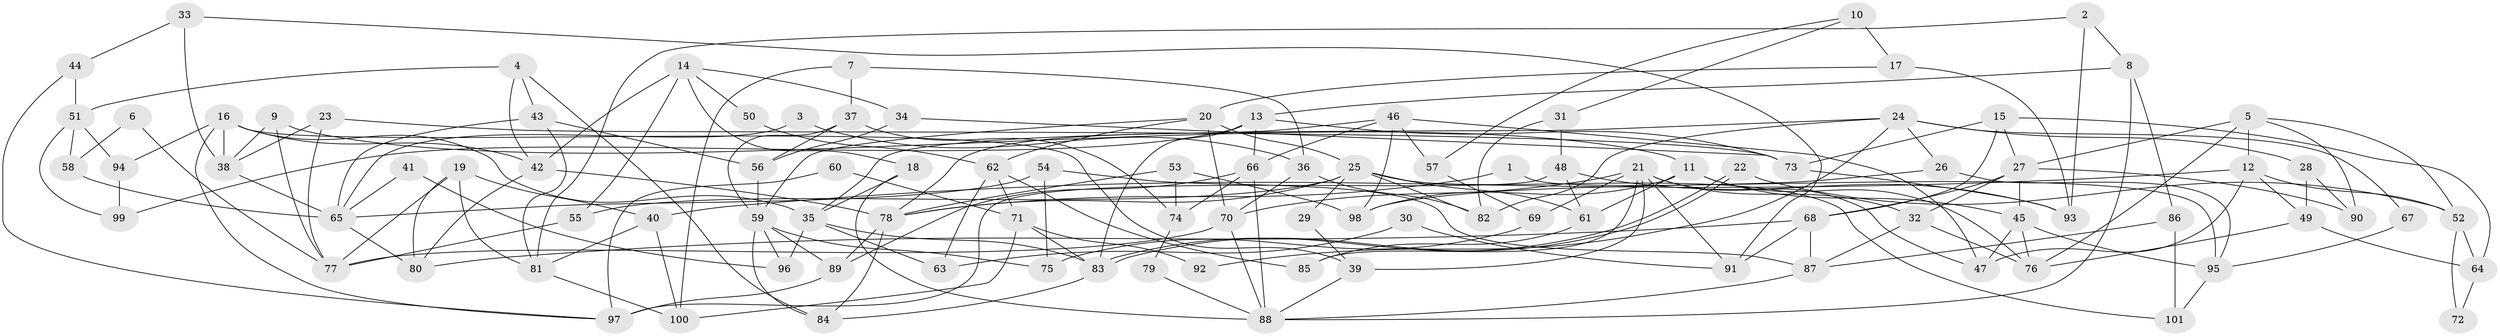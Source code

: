 // coarse degree distribution, {6: 0.13725490196078433, 7: 0.09803921568627451, 4: 0.21568627450980393, 9: 0.11764705882352941, 3: 0.17647058823529413, 5: 0.1568627450980392, 2: 0.058823529411764705, 8: 0.0392156862745098}
// Generated by graph-tools (version 1.1) at 2025/37/03/04/25 23:37:00]
// undirected, 101 vertices, 202 edges
graph export_dot {
  node [color=gray90,style=filled];
  1;
  2;
  3;
  4;
  5;
  6;
  7;
  8;
  9;
  10;
  11;
  12;
  13;
  14;
  15;
  16;
  17;
  18;
  19;
  20;
  21;
  22;
  23;
  24;
  25;
  26;
  27;
  28;
  29;
  30;
  31;
  32;
  33;
  34;
  35;
  36;
  37;
  38;
  39;
  40;
  41;
  42;
  43;
  44;
  45;
  46;
  47;
  48;
  49;
  50;
  51;
  52;
  53;
  54;
  55;
  56;
  57;
  58;
  59;
  60;
  61;
  62;
  63;
  64;
  65;
  66;
  67;
  68;
  69;
  70;
  71;
  72;
  73;
  74;
  75;
  76;
  77;
  78;
  79;
  80;
  81;
  82;
  83;
  84;
  85;
  86;
  87;
  88;
  89;
  90;
  91;
  92;
  93;
  94;
  95;
  96;
  97;
  98;
  99;
  100;
  101;
  1 -- 78;
  1 -- 95;
  2 -- 81;
  2 -- 93;
  2 -- 8;
  3 -- 36;
  3 -- 65;
  4 -- 84;
  4 -- 42;
  4 -- 43;
  4 -- 51;
  5 -- 27;
  5 -- 12;
  5 -- 52;
  5 -- 76;
  5 -- 90;
  6 -- 58;
  6 -- 77;
  7 -- 100;
  7 -- 36;
  7 -- 37;
  8 -- 88;
  8 -- 13;
  8 -- 86;
  9 -- 38;
  9 -- 77;
  9 -- 11;
  10 -- 57;
  10 -- 31;
  10 -- 17;
  11 -- 76;
  11 -- 45;
  11 -- 61;
  11 -- 98;
  12 -- 40;
  12 -- 47;
  12 -- 49;
  12 -- 52;
  13 -- 66;
  13 -- 73;
  13 -- 83;
  13 -- 99;
  14 -- 34;
  14 -- 18;
  14 -- 42;
  14 -- 50;
  14 -- 55;
  15 -- 73;
  15 -- 64;
  15 -- 27;
  15 -- 68;
  16 -- 42;
  16 -- 39;
  16 -- 35;
  16 -- 38;
  16 -- 94;
  16 -- 97;
  17 -- 93;
  17 -- 20;
  18 -- 88;
  18 -- 35;
  19 -- 80;
  19 -- 77;
  19 -- 40;
  19 -- 81;
  20 -- 25;
  20 -- 59;
  20 -- 62;
  20 -- 70;
  21 -- 32;
  21 -- 85;
  21 -- 39;
  21 -- 47;
  21 -- 69;
  21 -- 70;
  21 -- 91;
  22 -- 83;
  22 -- 83;
  22 -- 52;
  23 -- 77;
  23 -- 38;
  23 -- 73;
  24 -- 35;
  24 -- 28;
  24 -- 26;
  24 -- 67;
  24 -- 82;
  24 -- 92;
  25 -- 78;
  25 -- 101;
  25 -- 29;
  25 -- 55;
  25 -- 61;
  25 -- 82;
  26 -- 98;
  26 -- 95;
  27 -- 45;
  27 -- 32;
  27 -- 68;
  27 -- 90;
  28 -- 90;
  28 -- 49;
  29 -- 39;
  30 -- 91;
  30 -- 63;
  31 -- 82;
  31 -- 48;
  32 -- 87;
  32 -- 76;
  33 -- 38;
  33 -- 91;
  33 -- 44;
  34 -- 56;
  34 -- 73;
  35 -- 83;
  35 -- 63;
  35 -- 96;
  36 -- 82;
  36 -- 70;
  37 -- 59;
  37 -- 56;
  37 -- 74;
  38 -- 65;
  39 -- 88;
  40 -- 81;
  40 -- 100;
  41 -- 96;
  41 -- 65;
  42 -- 78;
  42 -- 80;
  43 -- 56;
  43 -- 65;
  43 -- 81;
  44 -- 51;
  44 -- 97;
  45 -- 76;
  45 -- 47;
  45 -- 95;
  46 -- 78;
  46 -- 47;
  46 -- 57;
  46 -- 66;
  46 -- 98;
  48 -- 97;
  48 -- 61;
  48 -- 93;
  49 -- 76;
  49 -- 64;
  50 -- 62;
  51 -- 99;
  51 -- 58;
  51 -- 94;
  52 -- 64;
  52 -- 72;
  53 -- 98;
  53 -- 78;
  53 -- 74;
  54 -- 65;
  54 -- 87;
  54 -- 75;
  55 -- 77;
  56 -- 59;
  57 -- 69;
  58 -- 65;
  59 -- 89;
  59 -- 75;
  59 -- 84;
  59 -- 96;
  60 -- 71;
  60 -- 97;
  61 -- 85;
  62 -- 71;
  62 -- 63;
  62 -- 85;
  64 -- 72;
  65 -- 80;
  66 -- 74;
  66 -- 88;
  66 -- 89;
  67 -- 95;
  68 -- 80;
  68 -- 87;
  68 -- 91;
  69 -- 75;
  70 -- 77;
  70 -- 88;
  71 -- 83;
  71 -- 100;
  71 -- 92;
  73 -- 93;
  74 -- 79;
  78 -- 84;
  78 -- 89;
  79 -- 88;
  81 -- 100;
  83 -- 84;
  86 -- 87;
  86 -- 101;
  87 -- 88;
  89 -- 97;
  94 -- 99;
  95 -- 101;
}

